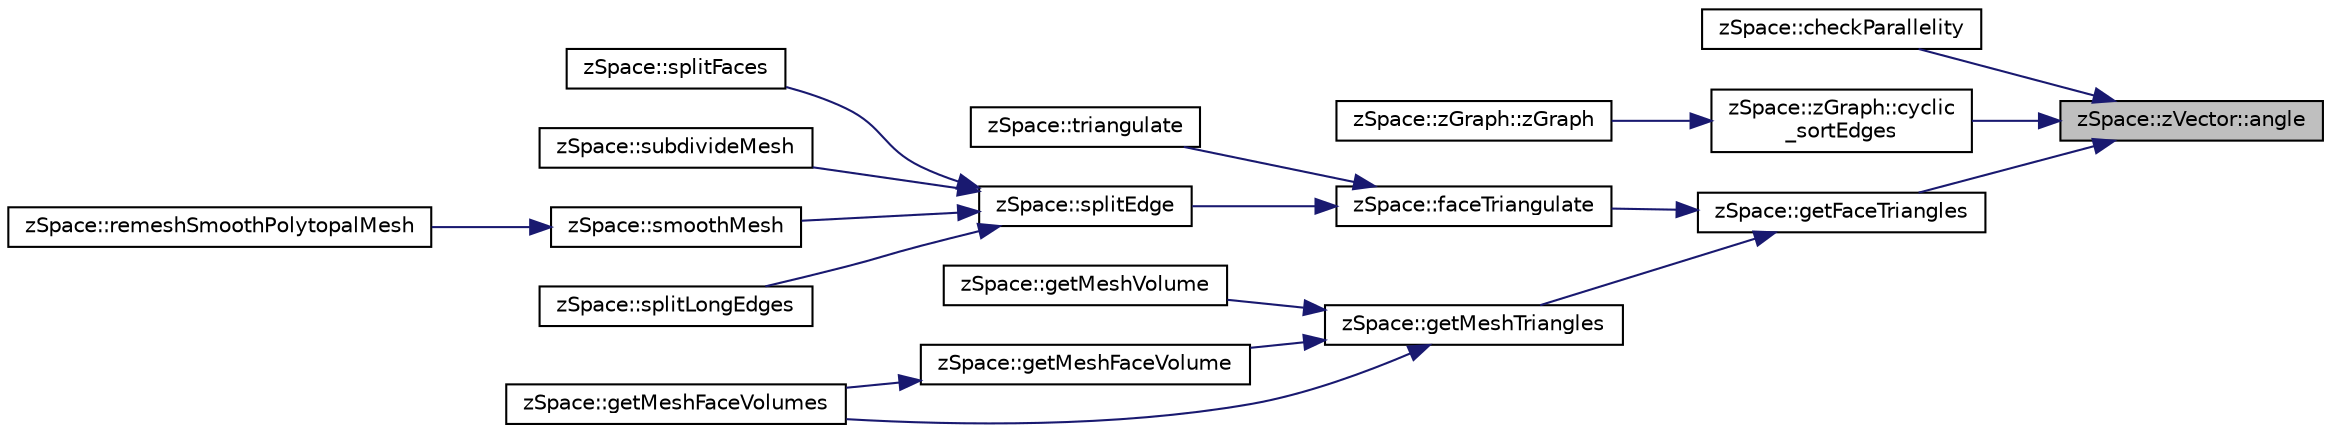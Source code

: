 digraph "zSpace::zVector::angle"
{
 // LATEX_PDF_SIZE
  edge [fontname="Helvetica",fontsize="10",labelfontname="Helvetica",labelfontsize="10"];
  node [fontname="Helvetica",fontsize="10",shape=record];
  rankdir="RL";
  Node9 [label="zSpace::zVector::angle",height=0.2,width=0.4,color="black", fillcolor="grey75", style="filled", fontcolor="black",tooltip="This method returns the angle between the current zVector and input zVector."];
  Node9 -> Node10 [dir="back",color="midnightblue",fontsize="10",style="solid",fontname="Helvetica"];
  Node10 [label="zSpace::checkParallelity",height=0.2,width=0.4,color="black", fillcolor="white", style="filled",URL="$group__z_vault___t_n_a.html#gac6feb95b39d4a9a1e184b1877a8cad26",tooltip="This method checks if the form mesh edges and corresponding force mesh edge are parallel."];
  Node9 -> Node11 [dir="back",color="midnightblue",fontsize="10",style="solid",fontname="Helvetica"];
  Node11 [label="zSpace::zGraph::cyclic\l_sortEdges",height=0.2,width=0.4,color="black", fillcolor="white", style="filled",URL="$classz_space_1_1z_graph.html#abe3788c9346ebecb3aaee6f1b538293a",tooltip="This method sorts edges cyclically around a given vertex using a bestfit plane."];
  Node11 -> Node12 [dir="back",color="midnightblue",fontsize="10",style="solid",fontname="Helvetica"];
  Node12 [label="zSpace::zGraph::zGraph",height=0.2,width=0.4,color="black", fillcolor="white", style="filled",URL="$classz_space_1_1z_graph.html#a7a53b68f1efa596293b85259464cf3ff",tooltip="Overloaded constructor."];
  Node9 -> Node13 [dir="back",color="midnightblue",fontsize="10",style="solid",fontname="Helvetica"];
  Node13 [label="zSpace::getFaceTriangles",height=0.2,width=0.4,color="black", fillcolor="white", style="filled",URL="$group__z_mesh_utilities.html#ga1d81b6e6cd06dd32b7795275da6a808c",tooltip="This method triangulates the input polygon using ear clipping algorithm."];
  Node13 -> Node14 [dir="back",color="midnightblue",fontsize="10",style="solid",fontname="Helvetica"];
  Node14 [label="zSpace::faceTriangulate",height=0.2,width=0.4,color="black", fillcolor="white", style="filled",URL="$group__z_mesh_modifiers.html#ga436ab6f006de6e8dcd08c030fed4feb1",tooltip="This method triangulates the input face of the mesh."];
  Node14 -> Node15 [dir="back",color="midnightblue",fontsize="10",style="solid",fontname="Helvetica"];
  Node15 [label="zSpace::triangulate",height=0.2,width=0.4,color="black", fillcolor="white", style="filled",URL="$group__z_mesh_modifiers.html#ga75ee8f140a3311506a932b866523a1de",tooltip="This method triangulates the input mesh."];
  Node14 -> Node16 [dir="back",color="midnightblue",fontsize="10",style="solid",fontname="Helvetica"];
  Node16 [label="zSpace::splitEdge",height=0.2,width=0.4,color="black", fillcolor="white", style="filled",URL="$group__z_mesh_modifiers.html#gae7cb2380ed0e9717421bf19db5817cd6",tooltip="This method splits an edge and inserts a vertex along the edge at the input factor."];
  Node16 -> Node17 [dir="back",color="midnightblue",fontsize="10",style="solid",fontname="Helvetica"];
  Node17 [label="zSpace::splitFaces",height=0.2,width=0.4,color="black", fillcolor="white", style="filled",URL="$group__z_mesh_modifiers.html#gaeda022d590a10b38c94e75bc0e278d80",tooltip="This method splits a set of edges and faces of a mesh in a continuous manner."];
  Node16 -> Node18 [dir="back",color="midnightblue",fontsize="10",style="solid",fontname="Helvetica"];
  Node18 [label="zSpace::subdivideMesh",height=0.2,width=0.4,color="black", fillcolor="white", style="filled",URL="$group__z_mesh_modifiers.html#ga8c3af5dd0f40d6f82fd23ceead47dc64",tooltip="This method subdivides all the faces and edges of the mesh."];
  Node16 -> Node19 [dir="back",color="midnightblue",fontsize="10",style="solid",fontname="Helvetica"];
  Node19 [label="zSpace::smoothMesh",height=0.2,width=0.4,color="black", fillcolor="white", style="filled",URL="$group__z_mesh_modifiers.html#ga41f9be96453c21ac7b33b2991c284775",tooltip="This method applies Catmull-Clark subdivision to the mesh."];
  Node19 -> Node20 [dir="back",color="midnightblue",fontsize="10",style="solid",fontname="Helvetica"];
  Node20 [label="zSpace::remeshSmoothPolytopalMesh",height=0.2,width=0.4,color="black", fillcolor="white", style="filled",URL="$group__z_polytopal.html#ga5dd7e372cf8287c0434778b2e58d41f1",tooltip="This method remeshes the smoothed polytopal mesh to have rulings in ony one direction."];
  Node16 -> Node21 [dir="back",color="midnightblue",fontsize="10",style="solid",fontname="Helvetica"];
  Node21 [label="zSpace::splitLongEdges",height=0.2,width=0.4,color="black", fillcolor="white", style="filled",URL="$group__z_mesh_modifiers.html#gad707c82ae843ee9aa108c078161881ca",tooltip="This method splits an edge longer than the given input value at its midpoint and triangulates the mes..."];
  Node13 -> Node22 [dir="back",color="midnightblue",fontsize="10",style="solid",fontname="Helvetica"];
  Node22 [label="zSpace::getMeshTriangles",height=0.2,width=0.4,color="black", fillcolor="white", style="filled",URL="$group__z_mesh_utilities.html#gaff7f65ebfe08571efb90aee41286f19f",tooltip="This method computes the triangles of each face of the input mesh and stored in 2 dimensional contain..."];
  Node22 -> Node23 [dir="back",color="midnightblue",fontsize="10",style="solid",fontname="Helvetica"];
  Node23 [label="zSpace::getMeshVolume",height=0.2,width=0.4,color="black", fillcolor="white", style="filled",URL="$group__z_mesh_utilities.html#ga1e3e701cfec716ba62a8eed64a532531",tooltip="This method computes the volume of the input mesh."];
  Node22 -> Node24 [dir="back",color="midnightblue",fontsize="10",style="solid",fontname="Helvetica"];
  Node24 [label="zSpace::getMeshFaceVolume",height=0.2,width=0.4,color="black", fillcolor="white", style="filled",URL="$group__z_mesh_utilities.html#gab9dcf47533903c7745cf029d4808830a",tooltip="This method computes the volume of the polyhedras formed by the face vertices and the face center of ..."];
  Node24 -> Node25 [dir="back",color="midnightblue",fontsize="10",style="solid",fontname="Helvetica"];
  Node25 [label="zSpace::getMeshFaceVolumes",height=0.2,width=0.4,color="black", fillcolor="white", style="filled",URL="$group__z_mesh_utilities.html#gaec25d42556bd5880326704ba3d53d38b",tooltip="This method computes the volume of the polyhedras formed by the face vertices and the face center for..."];
  Node22 -> Node25 [dir="back",color="midnightblue",fontsize="10",style="solid",fontname="Helvetica"];
}
